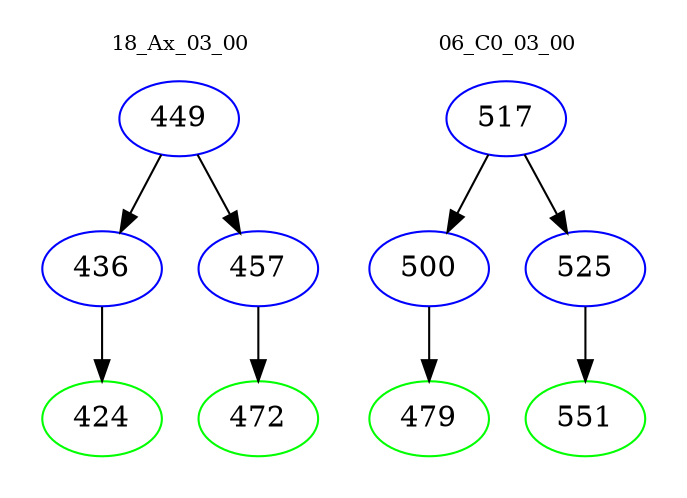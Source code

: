digraph{
subgraph cluster_0 {
color = white
label = "18_Ax_03_00";
fontsize=10;
T0_449 [label="449", color="blue"]
T0_449 -> T0_436 [color="black"]
T0_436 [label="436", color="blue"]
T0_436 -> T0_424 [color="black"]
T0_424 [label="424", color="green"]
T0_449 -> T0_457 [color="black"]
T0_457 [label="457", color="blue"]
T0_457 -> T0_472 [color="black"]
T0_472 [label="472", color="green"]
}
subgraph cluster_1 {
color = white
label = "06_C0_03_00";
fontsize=10;
T1_517 [label="517", color="blue"]
T1_517 -> T1_500 [color="black"]
T1_500 [label="500", color="blue"]
T1_500 -> T1_479 [color="black"]
T1_479 [label="479", color="green"]
T1_517 -> T1_525 [color="black"]
T1_525 [label="525", color="blue"]
T1_525 -> T1_551 [color="black"]
T1_551 [label="551", color="green"]
}
}
